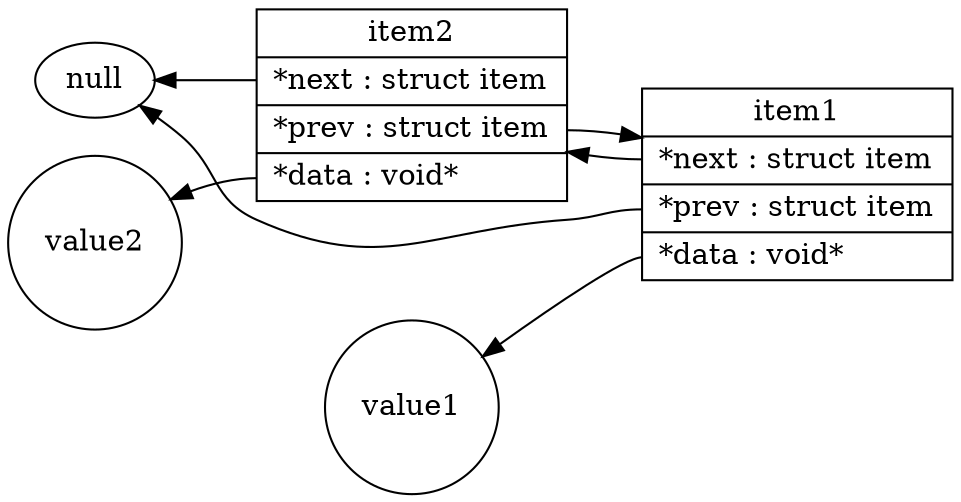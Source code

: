 digraph G {
    rankdir="RL"
    value1 [
        shape="circle"
        label="value1"
    ]
    value2 [
        shape="circle"
        label="value2"
    ]
    item1 [
        shape="record"
        label="item1|
            <f0> *next : struct item\l|
            <f1> *prev : struct item\l|
            <f2> *data : void* \l"
    ]
    item2 [
        shape="record"
        label="item2|
            <f0> *next : struct item\l|
            <f1> *prev : struct item\l|
            <f2> *data : void* \l"
    ]
    item1:f1 -> null
    item1:f0 -> item2
    item1:f2 -> value1
    item2:f1 -> item1
    item2:f0 -> null
    item2:f2 -> value2
}